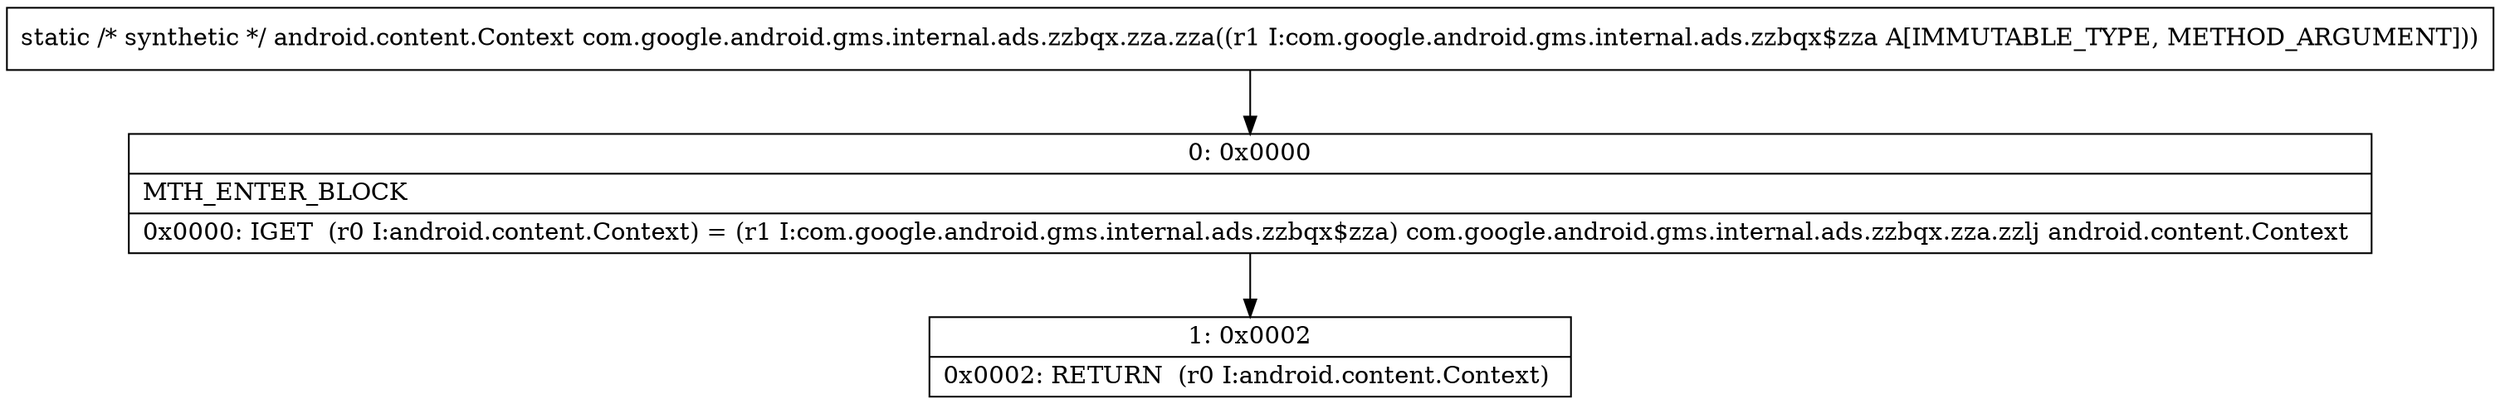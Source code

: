 digraph "CFG forcom.google.android.gms.internal.ads.zzbqx.zza.zza(Lcom\/google\/android\/gms\/internal\/ads\/zzbqx$zza;)Landroid\/content\/Context;" {
Node_0 [shape=record,label="{0\:\ 0x0000|MTH_ENTER_BLOCK\l|0x0000: IGET  (r0 I:android.content.Context) = (r1 I:com.google.android.gms.internal.ads.zzbqx$zza) com.google.android.gms.internal.ads.zzbqx.zza.zzlj android.content.Context \l}"];
Node_1 [shape=record,label="{1\:\ 0x0002|0x0002: RETURN  (r0 I:android.content.Context) \l}"];
MethodNode[shape=record,label="{static \/* synthetic *\/ android.content.Context com.google.android.gms.internal.ads.zzbqx.zza.zza((r1 I:com.google.android.gms.internal.ads.zzbqx$zza A[IMMUTABLE_TYPE, METHOD_ARGUMENT])) }"];
MethodNode -> Node_0;
Node_0 -> Node_1;
}

